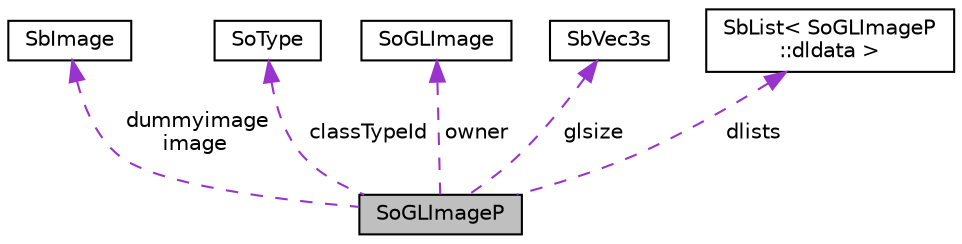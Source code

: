 digraph "SoGLImageP"
{
 // LATEX_PDF_SIZE
  edge [fontname="Helvetica",fontsize="10",labelfontname="Helvetica",labelfontsize="10"];
  node [fontname="Helvetica",fontsize="10",shape=record];
  Node1 [label="SoGLImageP",height=0.2,width=0.4,color="black", fillcolor="grey75", style="filled", fontcolor="black",tooltip=" "];
  Node2 -> Node1 [dir="back",color="darkorchid3",fontsize="10",style="dashed",label=" dummyimage\nimage" ,fontname="Helvetica"];
  Node2 [label="SbImage",height=0.2,width=0.4,color="black", fillcolor="white", style="filled",URL="$classSbImage.html",tooltip="The SbImage class is an abstract data type for 2D and 3D images."];
  Node3 -> Node1 [dir="back",color="darkorchid3",fontsize="10",style="dashed",label=" classTypeId" ,fontname="Helvetica"];
  Node3 [label="SoType",height=0.2,width=0.4,color="black", fillcolor="white", style="filled",URL="$classSoType.html",tooltip="The SoType class is the basis for the runtime type system in Coin."];
  Node4 -> Node1 [dir="back",color="darkorchid3",fontsize="10",style="dashed",label=" owner" ,fontname="Helvetica"];
  Node4 [label="SoGLImage",height=0.2,width=0.4,color="black", fillcolor="white", style="filled",URL="$classSoGLImage.html",tooltip="The SoGLImage class is used to handle OpenGL 2D/3D textures."];
  Node5 -> Node1 [dir="back",color="darkorchid3",fontsize="10",style="dashed",label=" glsize" ,fontname="Helvetica"];
  Node5 [label="SbVec3s",height=0.2,width=0.4,color="black", fillcolor="white", style="filled",URL="$classSbVec3s.html",tooltip="The SbVec3s class is a 3 dimensional vector with short integer coordinates."];
  Node6 -> Node1 [dir="back",color="darkorchid3",fontsize="10",style="dashed",label=" dlists" ,fontname="Helvetica"];
  Node6 [label="SbList\< SoGLImageP\l::dldata \>",height=0.2,width=0.4,color="black", fillcolor="white", style="filled",URL="$classSbList.html",tooltip=" "];
}
